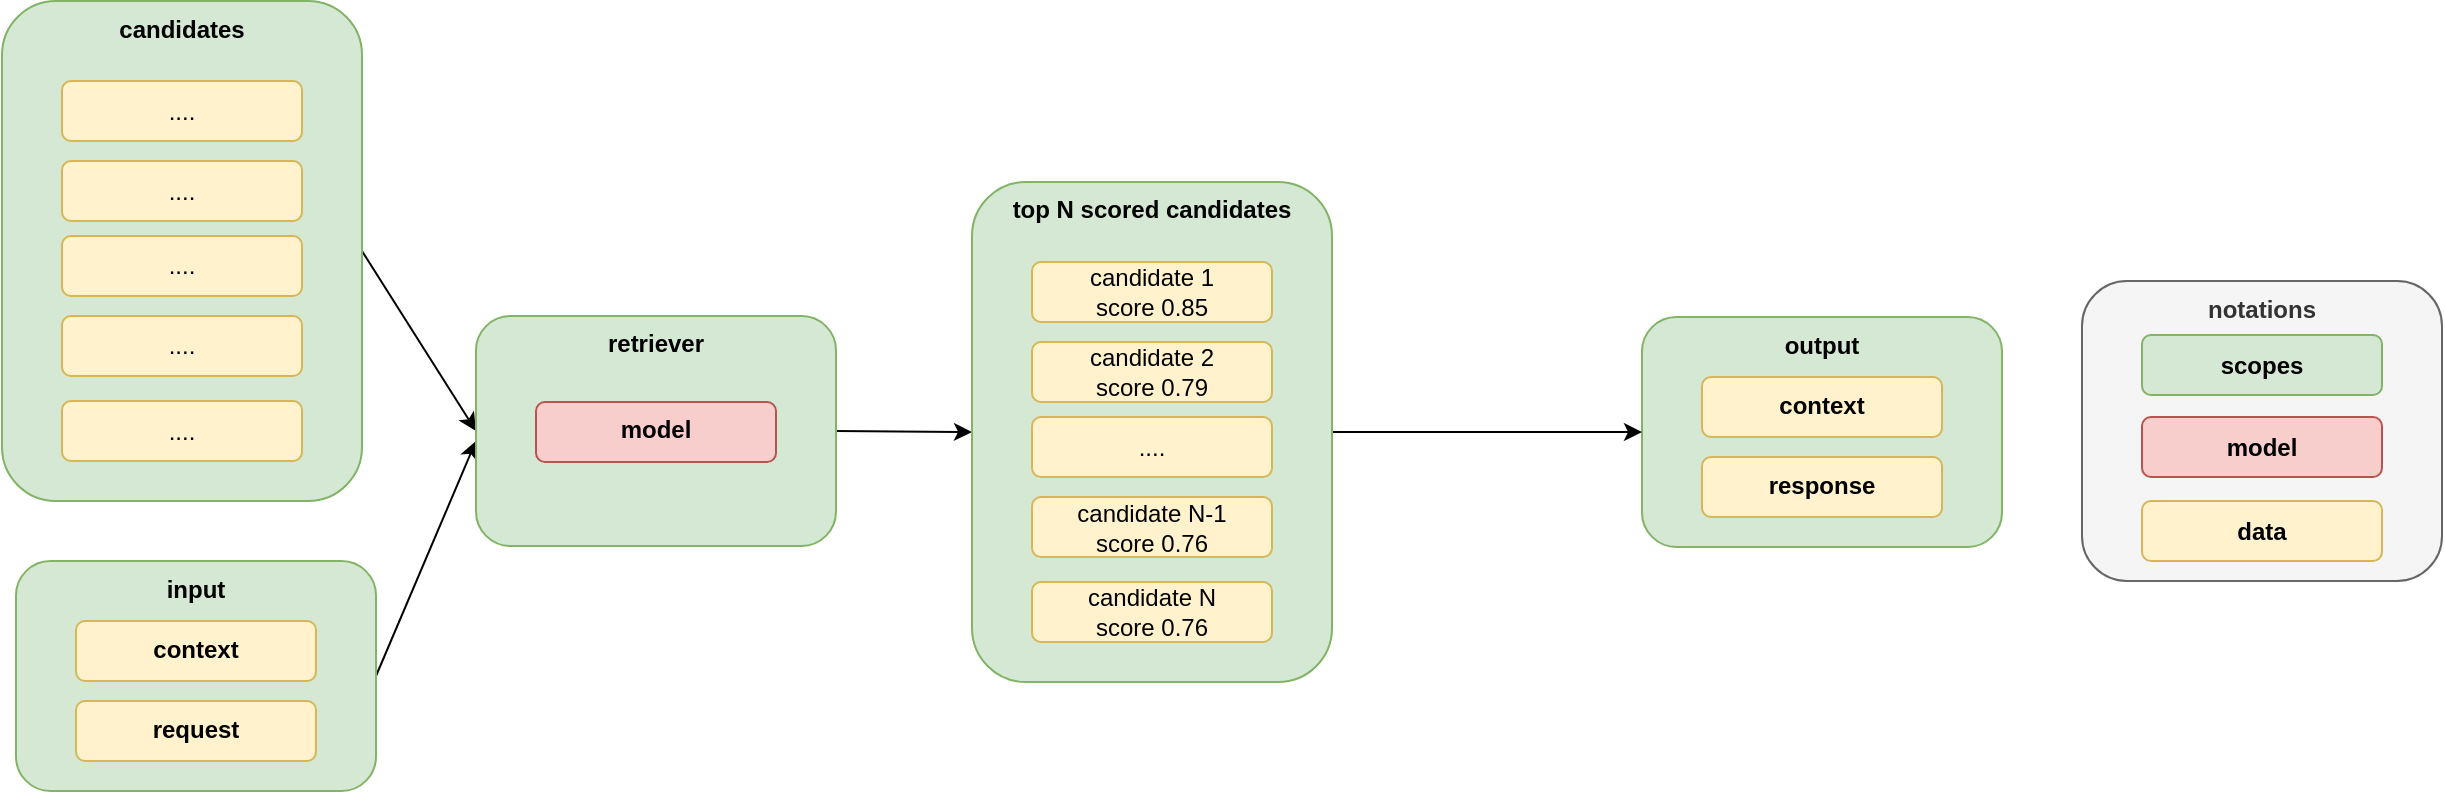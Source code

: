 <mxfile>
    <diagram id="47CWbu900r5o837zoGgH" name="Page-1">
        <mxGraphModel dx="1843" dy="766" grid="1" gridSize="10" guides="1" tooltips="1" connect="1" arrows="1" fold="1" page="1" pageScale="1" pageWidth="850" pageHeight="1100" math="0" shadow="0">
            <root>
                <mxCell id="0"/>
                <mxCell id="1" parent="0"/>
                <mxCell id="158" style="edgeStyle=none;html=1;exitX=1;exitY=0.5;exitDx=0;exitDy=0;entryX=0;entryY=0.5;entryDx=0;entryDy=0;" parent="1" source="134" target="155" edge="1">
                    <mxGeometry relative="1" as="geometry"/>
                </mxCell>
                <mxCell id="134" value="candidates" style="rounded=1;whiteSpace=wrap;html=1;verticalAlign=top;fillColor=#d5e8d4;strokeColor=#82b366;fontStyle=1" parent="1" vertex="1">
                    <mxGeometry x="-150" y="57.5" width="180" height="250" as="geometry"/>
                </mxCell>
                <mxCell id="135" value="...." style="rounded=1;whiteSpace=wrap;html=1;fillColor=#fff2cc;strokeColor=#d6b656;" parent="1" vertex="1">
                    <mxGeometry x="-120" y="97.5" width="120" height="30" as="geometry"/>
                </mxCell>
                <mxCell id="136" value="notations" style="rounded=1;whiteSpace=wrap;html=1;verticalAlign=top;fillColor=#f5f5f5;strokeColor=#666666;fontStyle=1;fontColor=#333333;" parent="1" vertex="1">
                    <mxGeometry x="890" y="197.5" width="180" height="150" as="geometry"/>
                </mxCell>
                <mxCell id="137" value="scopes" style="rounded=1;whiteSpace=wrap;html=1;fillColor=#d5e8d4;strokeColor=#82b366;fontStyle=1" parent="1" vertex="1">
                    <mxGeometry x="920" y="224.5" width="120" height="30" as="geometry"/>
                </mxCell>
                <mxCell id="138" value="model" style="rounded=1;whiteSpace=wrap;html=1;fillColor=#f8cecc;strokeColor=#b85450;fontStyle=1" parent="1" vertex="1">
                    <mxGeometry x="920" y="265.5" width="120" height="30" as="geometry"/>
                </mxCell>
                <mxCell id="139" value="data" style="rounded=1;whiteSpace=wrap;html=1;fillColor=#fff2cc;strokeColor=#d6b656;fontStyle=1" parent="1" vertex="1">
                    <mxGeometry x="920" y="307.5" width="120" height="30" as="geometry"/>
                </mxCell>
                <mxCell id="140" value="output" style="rounded=1;whiteSpace=wrap;html=1;verticalAlign=top;fillColor=#d5e8d4;strokeColor=#82b366;fontStyle=1" parent="1" vertex="1">
                    <mxGeometry x="670" y="215.5" width="180" height="115" as="geometry"/>
                </mxCell>
                <mxCell id="159" style="edgeStyle=none;html=1;exitX=1;exitY=0.5;exitDx=0;exitDy=0;" parent="1" source="142" edge="1">
                    <mxGeometry relative="1" as="geometry">
                        <mxPoint x="87" y="277.5" as="targetPoint"/>
                    </mxGeometry>
                </mxCell>
                <mxCell id="142" value="input" style="rounded=1;whiteSpace=wrap;html=1;verticalAlign=top;fillColor=#d5e8d4;strokeColor=#82b366;fontStyle=1" parent="1" vertex="1">
                    <mxGeometry x="-143" y="337.5" width="180" height="115" as="geometry"/>
                </mxCell>
                <mxCell id="143" value="request" style="rounded=1;whiteSpace=wrap;html=1;verticalAlign=top;fillColor=#fff2cc;strokeColor=#d6b656;fontStyle=1" parent="1" vertex="1">
                    <mxGeometry x="-113" y="407.5" width="120" height="30" as="geometry"/>
                </mxCell>
                <mxCell id="144" value="context" style="rounded=1;whiteSpace=wrap;html=1;verticalAlign=top;fillColor=#fff2cc;strokeColor=#d6b656;fontStyle=1" parent="1" vertex="1">
                    <mxGeometry x="-113" y="367.5" width="120" height="30" as="geometry"/>
                </mxCell>
                <mxCell id="145" value="response" style="rounded=1;whiteSpace=wrap;html=1;verticalAlign=top;fillColor=#fff2cc;strokeColor=#d6b656;fontStyle=1" parent="1" vertex="1">
                    <mxGeometry x="700" y="285.5" width="120" height="30" as="geometry"/>
                </mxCell>
                <mxCell id="146" value="context" style="rounded=1;whiteSpace=wrap;html=1;verticalAlign=top;fillColor=#fff2cc;strokeColor=#d6b656;fontStyle=1" parent="1" vertex="1">
                    <mxGeometry x="700" y="245.5" width="120" height="30" as="geometry"/>
                </mxCell>
                <mxCell id="151" value="...." style="rounded=1;whiteSpace=wrap;html=1;fillColor=#fff2cc;strokeColor=#d6b656;" parent="1" vertex="1">
                    <mxGeometry x="-120" y="137.5" width="120" height="30" as="geometry"/>
                </mxCell>
                <mxCell id="152" value="...." style="rounded=1;whiteSpace=wrap;html=1;fillColor=#fff2cc;strokeColor=#d6b656;" parent="1" vertex="1">
                    <mxGeometry x="-120" y="175" width="120" height="30" as="geometry"/>
                </mxCell>
                <mxCell id="153" value="...." style="rounded=1;whiteSpace=wrap;html=1;fillColor=#fff2cc;strokeColor=#d6b656;" parent="1" vertex="1">
                    <mxGeometry x="-120" y="215" width="120" height="30" as="geometry"/>
                </mxCell>
                <mxCell id="154" value="...." style="rounded=1;whiteSpace=wrap;html=1;fillColor=#fff2cc;strokeColor=#d6b656;" parent="1" vertex="1">
                    <mxGeometry x="-120" y="257.5" width="120" height="30" as="geometry"/>
                </mxCell>
                <mxCell id="167" style="edgeStyle=none;html=1;exitX=1;exitY=0.5;exitDx=0;exitDy=0;entryX=0;entryY=0.5;entryDx=0;entryDy=0;" parent="1" source="155" target="161" edge="1">
                    <mxGeometry relative="1" as="geometry"/>
                </mxCell>
                <mxCell id="155" value="retriever" style="rounded=1;whiteSpace=wrap;html=1;verticalAlign=top;fillColor=#d5e8d4;strokeColor=#82b366;fontStyle=1" parent="1" vertex="1">
                    <mxGeometry x="87" y="215" width="180" height="115" as="geometry"/>
                </mxCell>
                <mxCell id="157" value="model" style="rounded=1;whiteSpace=wrap;html=1;verticalAlign=top;fillColor=#f8cecc;strokeColor=#b85450;fontStyle=1" parent="1" vertex="1">
                    <mxGeometry x="117" y="258" width="120" height="30" as="geometry"/>
                </mxCell>
                <mxCell id="168" style="edgeStyle=none;html=1;exitX=1;exitY=0.5;exitDx=0;exitDy=0;entryX=0;entryY=0.5;entryDx=0;entryDy=0;" parent="1" source="161" target="140" edge="1">
                    <mxGeometry relative="1" as="geometry"/>
                </mxCell>
                <mxCell id="161" value="top N scored candidates" style="rounded=1;whiteSpace=wrap;html=1;verticalAlign=top;fillColor=#d5e8d4;strokeColor=#82b366;fontStyle=1" parent="1" vertex="1">
                    <mxGeometry x="335" y="148" width="180" height="250" as="geometry"/>
                </mxCell>
                <mxCell id="162" value="candidate 1&lt;br&gt;score 0.85" style="rounded=1;whiteSpace=wrap;html=1;fillColor=#fff2cc;strokeColor=#d6b656;" parent="1" vertex="1">
                    <mxGeometry x="365" y="188" width="120" height="30" as="geometry"/>
                </mxCell>
                <mxCell id="163" value="candidate 2&lt;br&gt;score 0.79" style="rounded=1;whiteSpace=wrap;html=1;fillColor=#fff2cc;strokeColor=#d6b656;" parent="1" vertex="1">
                    <mxGeometry x="365" y="228" width="120" height="30" as="geometry"/>
                </mxCell>
                <mxCell id="164" value="...." style="rounded=1;whiteSpace=wrap;html=1;fillColor=#fff2cc;strokeColor=#d6b656;" parent="1" vertex="1">
                    <mxGeometry x="365" y="265.5" width="120" height="30" as="geometry"/>
                </mxCell>
                <mxCell id="165" value="candidate N-1 &lt;br&gt;score 0.76" style="rounded=1;whiteSpace=wrap;html=1;fillColor=#fff2cc;strokeColor=#d6b656;" parent="1" vertex="1">
                    <mxGeometry x="365" y="305.5" width="120" height="30" as="geometry"/>
                </mxCell>
                <mxCell id="166" value="candidate N&lt;br&gt;score 0.76" style="rounded=1;whiteSpace=wrap;html=1;fillColor=#fff2cc;strokeColor=#d6b656;" parent="1" vertex="1">
                    <mxGeometry x="365" y="348" width="120" height="30" as="geometry"/>
                </mxCell>
            </root>
        </mxGraphModel>
    </diagram>
</mxfile>